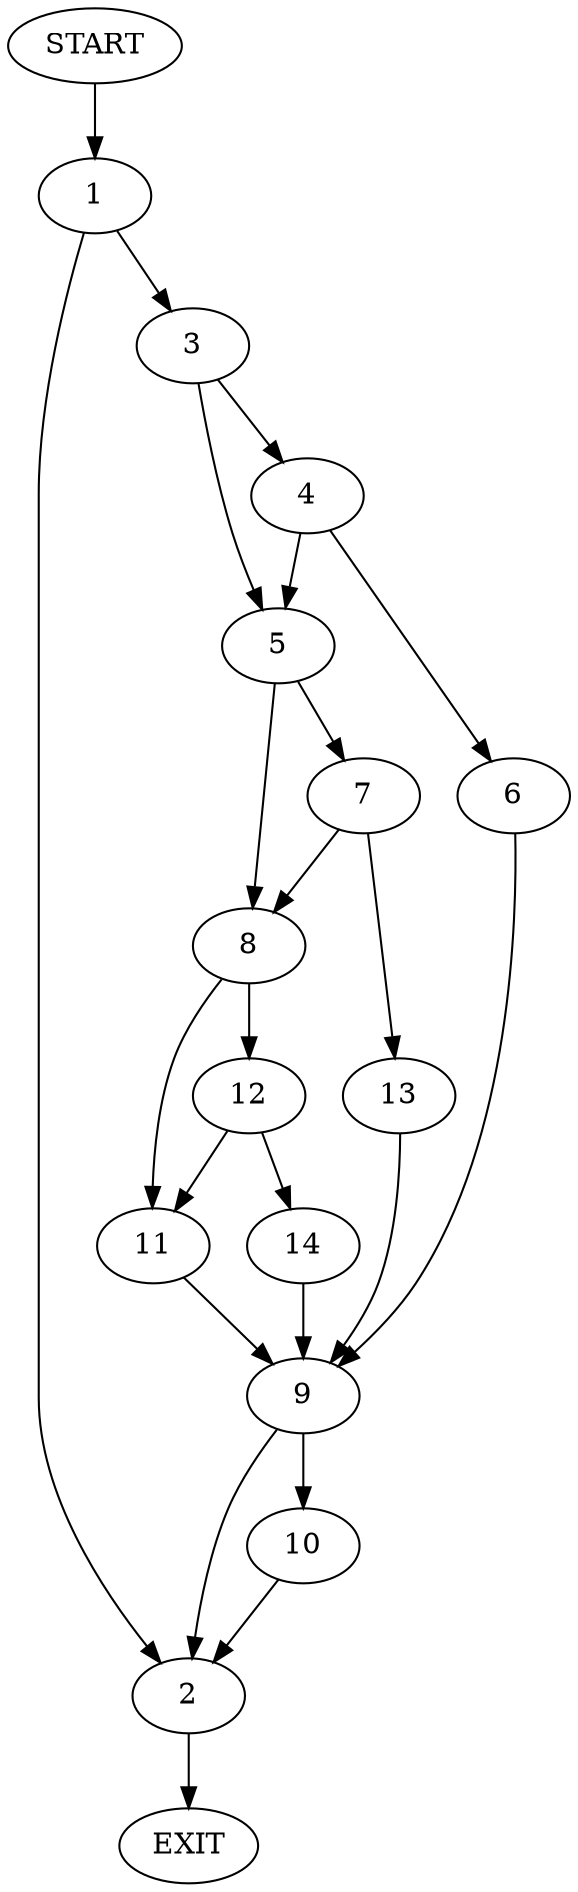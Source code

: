 digraph {
0 [label="START"]
15 [label="EXIT"]
0 -> 1
1 -> 2
1 -> 3
2 -> 15
3 -> 4
3 -> 5
4 -> 5
4 -> 6
5 -> 7
5 -> 8
6 -> 9
9 -> 2
9 -> 10
8 -> 11
8 -> 12
7 -> 8
7 -> 13
13 -> 9
12 -> 11
12 -> 14
11 -> 9
14 -> 9
10 -> 2
}
